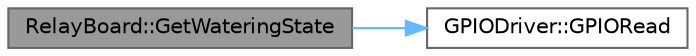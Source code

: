 digraph "RelayBoard::GetWateringState"
{
 // LATEX_PDF_SIZE
  bgcolor="transparent";
  edge [fontname=Helvetica,fontsize=10,labelfontname=Helvetica,labelfontsize=10];
  node [fontname=Helvetica,fontsize=10,shape=box,height=0.2,width=0.4];
  rankdir="LR";
  Node1 [label="RelayBoard::GetWateringState",height=0.2,width=0.4,color="gray40", fillcolor="grey60", style="filled", fontcolor="black",tooltip=" "];
  Node1 -> Node2 [color="steelblue1",style="solid"];
  Node2 [label="GPIODriver::GPIORead",height=0.2,width=0.4,color="grey40", fillcolor="white", style="filled",URL="$class_g_p_i_o_driver.html#a68be60ab1fb0e9c29f60818654766a32",tooltip=" "];
}
